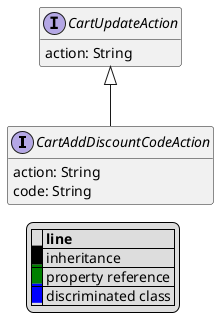 @startuml

hide empty fields
hide empty methods
legend
|= |= line |
|<back:black>   </back>| inheritance |
|<back:green>   </back>| property reference |
|<back:blue>   </back>| discriminated class |
endlegend
interface CartAddDiscountCodeAction [[CartAddDiscountCodeAction.svg]] extends CartUpdateAction {
    action: String
    code: String
}
interface CartUpdateAction [[CartUpdateAction.svg]]  {
    action: String
}





@enduml
